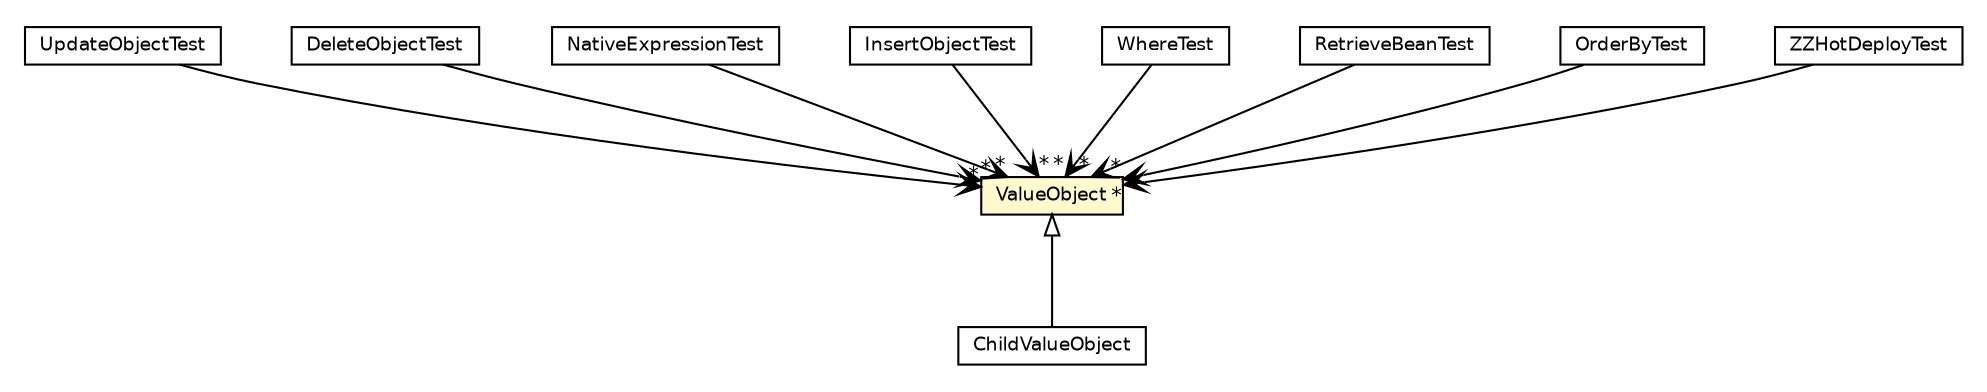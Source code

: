 #!/usr/local/bin/dot
#
# Class diagram 
# Generated by UmlGraph version 4.6 (http://www.spinellis.gr/sw/umlgraph)
#

digraph G {
	edge [fontname="Helvetica",fontsize=10,labelfontname="Helvetica",labelfontsize=10];
	node [fontname="Helvetica",fontsize=10,shape=plaintext];
	// org.synchronoss.cpo.cassandra.UpdateObjectTest
	c2928 [label=<<table border="0" cellborder="1" cellspacing="0" cellpadding="2" port="p" href="./UpdateObjectTest.html">
		<tr><td><table border="0" cellspacing="0" cellpadding="1">
			<tr><td> UpdateObjectTest </td></tr>
		</table></td></tr>
		</table>>, fontname="Helvetica", fontcolor="black", fontsize=9.0];
	// org.synchronoss.cpo.cassandra.DeleteObjectTest
	c2930 [label=<<table border="0" cellborder="1" cellspacing="0" cellpadding="2" port="p" href="./DeleteObjectTest.html">
		<tr><td><table border="0" cellspacing="0" cellpadding="1">
			<tr><td> DeleteObjectTest </td></tr>
		</table></td></tr>
		</table>>, fontname="Helvetica", fontcolor="black", fontsize=9.0];
	// org.synchronoss.cpo.cassandra.ChildValueObject
	c2932 [label=<<table border="0" cellborder="1" cellspacing="0" cellpadding="2" port="p" href="./ChildValueObject.html">
		<tr><td><table border="0" cellspacing="0" cellpadding="1">
			<tr><td> ChildValueObject </td></tr>
		</table></td></tr>
		</table>>, fontname="Helvetica", fontcolor="black", fontsize=9.0];
	// org.synchronoss.cpo.cassandra.NativeExpressionTest
	c2936 [label=<<table border="0" cellborder="1" cellspacing="0" cellpadding="2" port="p" href="./NativeExpressionTest.html">
		<tr><td><table border="0" cellspacing="0" cellpadding="1">
			<tr><td> NativeExpressionTest </td></tr>
		</table></td></tr>
		</table>>, fontname="Helvetica", fontcolor="black", fontsize=9.0];
	// org.synchronoss.cpo.cassandra.InsertObjectTest
	c2937 [label=<<table border="0" cellborder="1" cellspacing="0" cellpadding="2" port="p" href="./InsertObjectTest.html">
		<tr><td><table border="0" cellspacing="0" cellpadding="1">
			<tr><td> InsertObjectTest </td></tr>
		</table></td></tr>
		</table>>, fontname="Helvetica", fontcolor="black", fontsize=9.0];
	// org.synchronoss.cpo.cassandra.WhereTest
	c2938 [label=<<table border="0" cellborder="1" cellspacing="0" cellpadding="2" port="p" href="./WhereTest.html">
		<tr><td><table border="0" cellspacing="0" cellpadding="1">
			<tr><td> WhereTest </td></tr>
		</table></td></tr>
		</table>>, fontname="Helvetica", fontcolor="black", fontsize=9.0];
	// org.synchronoss.cpo.cassandra.RetrieveBeanTest
	c2941 [label=<<table border="0" cellborder="1" cellspacing="0" cellpadding="2" port="p" href="./RetrieveBeanTest.html">
		<tr><td><table border="0" cellspacing="0" cellpadding="1">
			<tr><td> RetrieveBeanTest </td></tr>
		</table></td></tr>
		</table>>, fontname="Helvetica", fontcolor="black", fontsize=9.0];
	// org.synchronoss.cpo.cassandra.ValueObject
	c2942 [label=<<table border="0" cellborder="1" cellspacing="0" cellpadding="2" port="p" bgcolor="lemonChiffon" href="./ValueObject.html">
		<tr><td><table border="0" cellspacing="0" cellpadding="1">
			<tr><td> ValueObject </td></tr>
		</table></td></tr>
		</table>>, fontname="Helvetica", fontcolor="black", fontsize=9.0];
	// org.synchronoss.cpo.cassandra.OrderByTest
	c2945 [label=<<table border="0" cellborder="1" cellspacing="0" cellpadding="2" port="p" href="./OrderByTest.html">
		<tr><td><table border="0" cellspacing="0" cellpadding="1">
			<tr><td> OrderByTest </td></tr>
		</table></td></tr>
		</table>>, fontname="Helvetica", fontcolor="black", fontsize=9.0];
	// org.synchronoss.cpo.cassandra.ZZHotDeployTest
	c2946 [label=<<table border="0" cellborder="1" cellspacing="0" cellpadding="2" port="p" href="./ZZHotDeployTest.html">
		<tr><td><table border="0" cellspacing="0" cellpadding="1">
			<tr><td> ZZHotDeployTest </td></tr>
		</table></td></tr>
		</table>>, fontname="Helvetica", fontcolor="black", fontsize=9.0];
	//org.synchronoss.cpo.cassandra.ChildValueObject extends org.synchronoss.cpo.cassandra.ValueObject
	c2942:p -> c2932:p [dir=back,arrowtail=empty];
	// org.synchronoss.cpo.cassandra.UpdateObjectTest NAVASSOC org.synchronoss.cpo.cassandra.ValueObject
	c2928:p -> c2942:p [taillabel="", label="", headlabel="*", fontname="Helvetica", fontcolor="black", fontsize=10.0, color="black", arrowhead=open];
	// org.synchronoss.cpo.cassandra.DeleteObjectTest NAVASSOC org.synchronoss.cpo.cassandra.ValueObject
	c2930:p -> c2942:p [taillabel="", label="", headlabel="*", fontname="Helvetica", fontcolor="black", fontsize=10.0, color="black", arrowhead=open];
	// org.synchronoss.cpo.cassandra.NativeExpressionTest NAVASSOC org.synchronoss.cpo.cassandra.ValueObject
	c2936:p -> c2942:p [taillabel="", label="", headlabel="*", fontname="Helvetica", fontcolor="black", fontsize=10.0, color="black", arrowhead=open];
	// org.synchronoss.cpo.cassandra.InsertObjectTest NAVASSOC org.synchronoss.cpo.cassandra.ValueObject
	c2937:p -> c2942:p [taillabel="", label="", headlabel="*", fontname="Helvetica", fontcolor="black", fontsize=10.0, color="black", arrowhead=open];
	// org.synchronoss.cpo.cassandra.WhereTest NAVASSOC org.synchronoss.cpo.cassandra.ValueObject
	c2938:p -> c2942:p [taillabel="", label="", headlabel="*", fontname="Helvetica", fontcolor="black", fontsize=10.0, color="black", arrowhead=open];
	// org.synchronoss.cpo.cassandra.RetrieveBeanTest NAVASSOC org.synchronoss.cpo.cassandra.ValueObject
	c2941:p -> c2942:p [taillabel="", label="", headlabel="*", fontname="Helvetica", fontcolor="black", fontsize=10.0, color="black", arrowhead=open];
	// org.synchronoss.cpo.cassandra.OrderByTest NAVASSOC org.synchronoss.cpo.cassandra.ValueObject
	c2945:p -> c2942:p [taillabel="", label="", headlabel="*", fontname="Helvetica", fontcolor="black", fontsize=10.0, color="black", arrowhead=open];
	// org.synchronoss.cpo.cassandra.ZZHotDeployTest NAVASSOC org.synchronoss.cpo.cassandra.ValueObject
	c2946:p -> c2942:p [taillabel="", label="", headlabel="*", fontname="Helvetica", fontcolor="black", fontsize=10.0, color="black", arrowhead=open];
}

